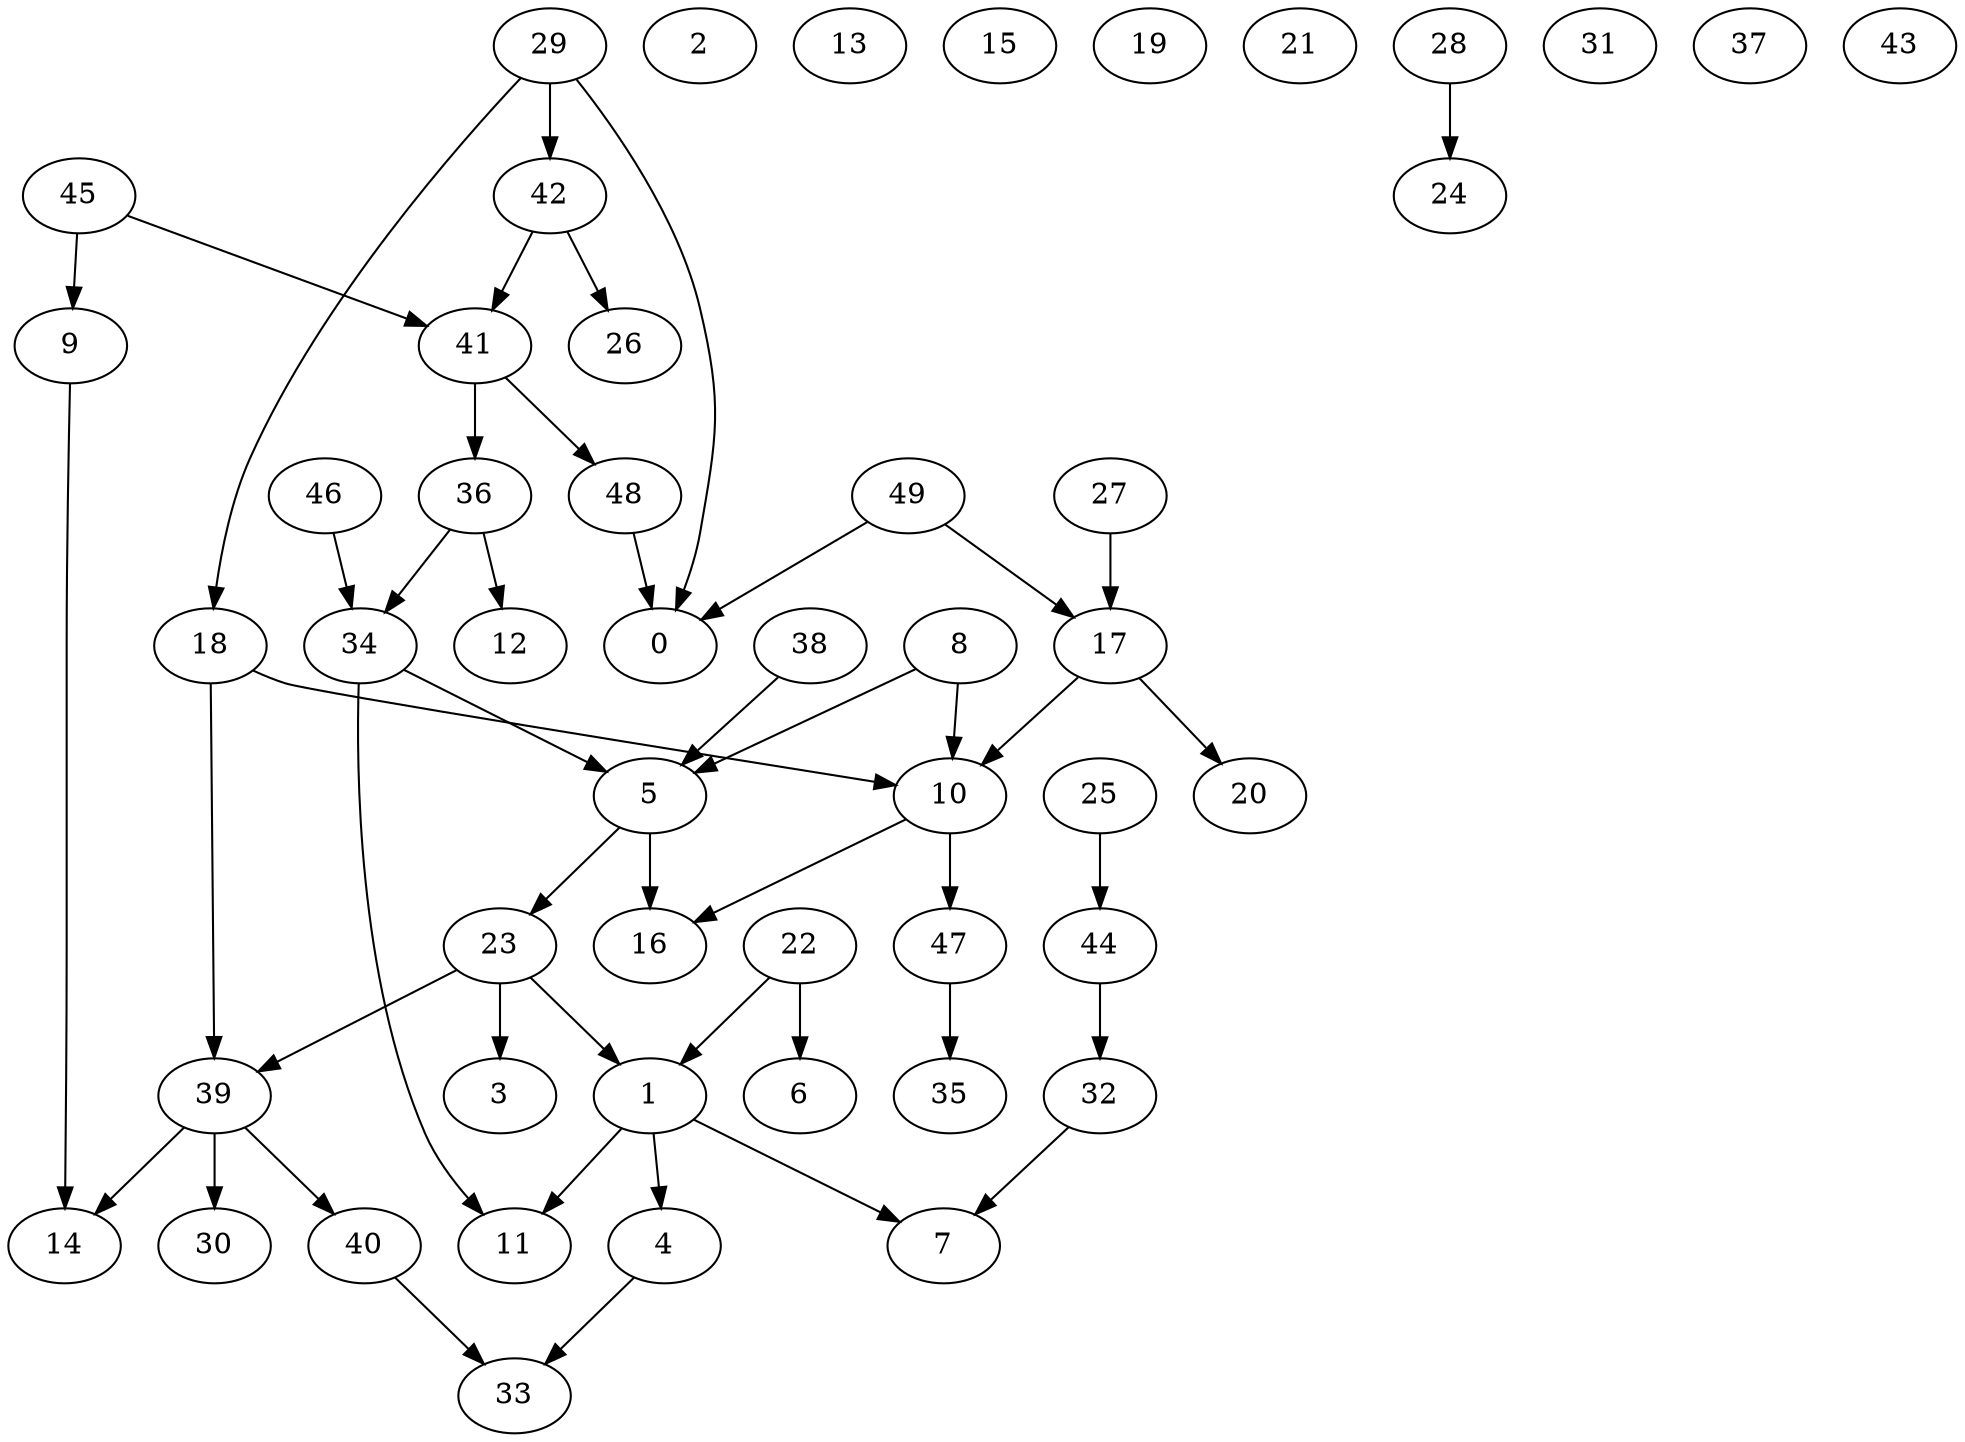 digraph Erdos_Renyi_nodes_50_edges_50 {
0;
1;
2;
3;
4;
5;
6;
7;
8;
9;
10;
11;
12;
13;
14;
15;
16;
17;
18;
19;
20;
21;
22;
23;
24;
25;
26;
27;
28;
29;
30;
31;
32;
33;
34;
35;
36;
37;
38;
39;
40;
41;
42;
43;
44;
45;
46;
47;
48;
49;
41 -> 36;
49 -> 0;
18 -> 39;
22 -> 6;
22 -> 1;
42 -> 26;
44 -> 32;
4 -> 33;
45 -> 9;
23 -> 3;
27 -> 17;
23 -> 1;
18 -> 10;
42 -> 41;
34 -> 5;
46 -> 34;
10 -> 47;
39 -> 14;
34 -> 11;
1 -> 11;
10 -> 16;
47 -> 35;
38 -> 5;
39 -> 40;
28 -> 24;
36 -> 34;
36 -> 12;
48 -> 0;
5 -> 23;
23 -> 39;
29 -> 18;
41 -> 48;
9 -> 14;
8 -> 10;
40 -> 33;
17 -> 20;
17 -> 10;
5 -> 16;
29 -> 0;
29 -> 42;
1 -> 4;
45 -> 41;
1 -> 7;
8 -> 5;
49 -> 17;
25 -> 44;
32 -> 7;
39 -> 30;
}